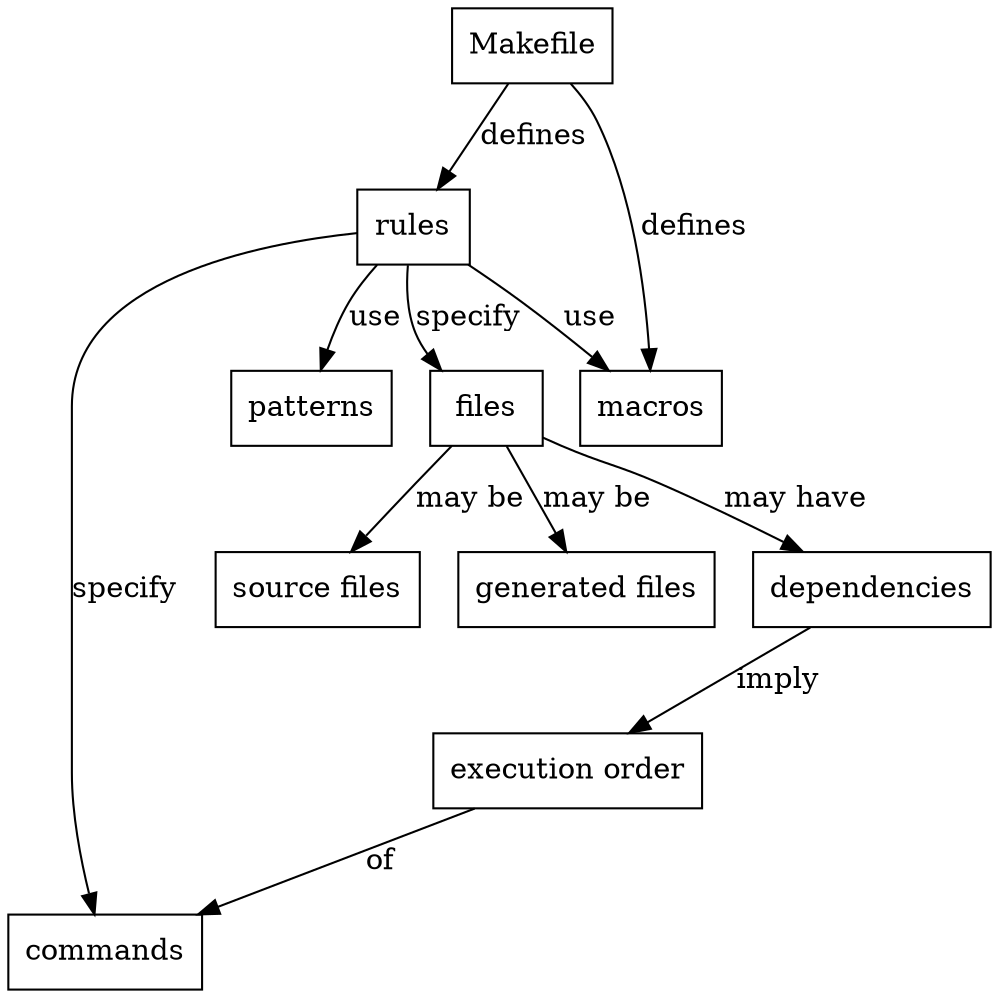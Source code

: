 digraph conda_concepts {
    node [shape = rectangle];
    Makefile
    files
    dependencies
    "execution order"
    "source files"
    "generated files"
    rules
    patterns
    macros
    commands

    Makefile -> rules [ label="defines" ]
    Makefile -> macros [ label="defines" ]
    rules -> files [ label="specify" ]
    rules -> patterns [ label="use" ]
    rules -> macros [ label="use" ]
    rules -> commands [ label="specify" ]
    files -> "source files" [ label="may be" ]
    files -> "generated files" [ label="may be" ]
    files -> dependencies [ label="may have" ]
    dependencies -> "execution order" [ label="imply" ]
    "execution order" -> commands [ label="of" ]
}
